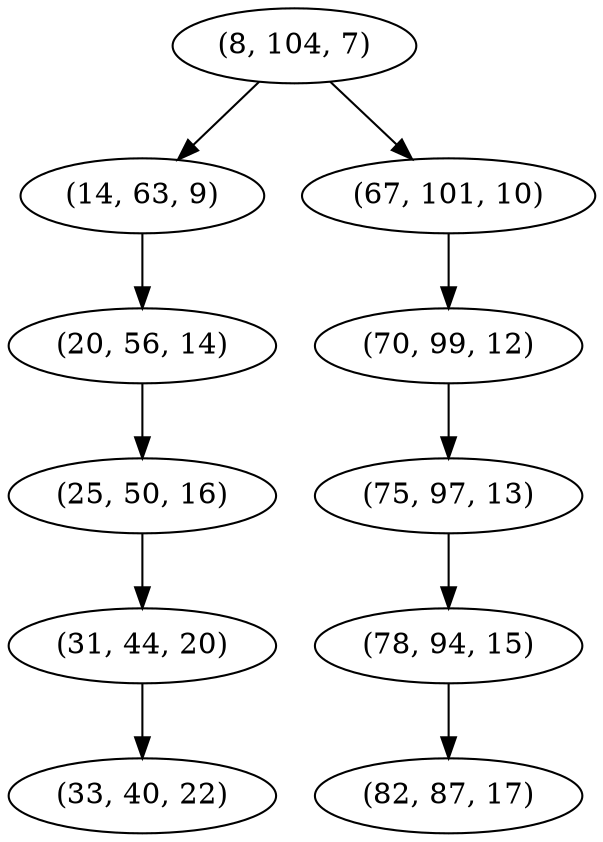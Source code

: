 digraph tree {
    "(8, 104, 7)";
    "(14, 63, 9)";
    "(20, 56, 14)";
    "(25, 50, 16)";
    "(31, 44, 20)";
    "(33, 40, 22)";
    "(67, 101, 10)";
    "(70, 99, 12)";
    "(75, 97, 13)";
    "(78, 94, 15)";
    "(82, 87, 17)";
    "(8, 104, 7)" -> "(14, 63, 9)";
    "(8, 104, 7)" -> "(67, 101, 10)";
    "(14, 63, 9)" -> "(20, 56, 14)";
    "(20, 56, 14)" -> "(25, 50, 16)";
    "(25, 50, 16)" -> "(31, 44, 20)";
    "(31, 44, 20)" -> "(33, 40, 22)";
    "(67, 101, 10)" -> "(70, 99, 12)";
    "(70, 99, 12)" -> "(75, 97, 13)";
    "(75, 97, 13)" -> "(78, 94, 15)";
    "(78, 94, 15)" -> "(82, 87, 17)";
}
